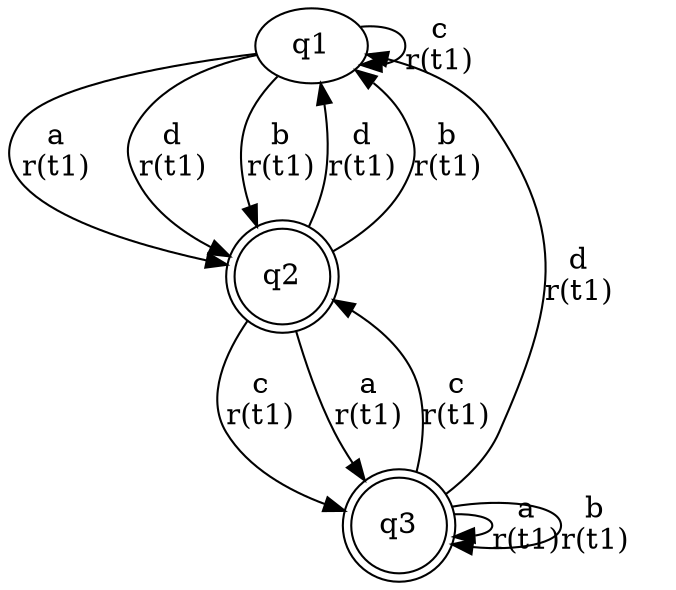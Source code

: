 digraph "tests_1/test13/solution301/solution" {
	q1[label=q1]
	q2[label=q2 shape=doublecircle]
	q3[label=q3 shape=doublecircle]
	q1 -> q2[label="a\nr(t1)\n"]
	q2 -> q3[label="c\nr(t1)\n"]
	q3 -> q3[label="a\nr(t1)\n"]
	q3 -> q2[label="c\nr(t1)\n"]
	q3 -> q3[label="b\nr(t1)\n"]
	q3 -> q1[label="d\nr(t1)\n"]
	q2 -> q1[label="d\nr(t1)\n"]
	q2 -> q3[label="a\nr(t1)\n"]
	q2 -> q1[label="b\nr(t1)\n"]
	q1 -> q1[label="c\nr(t1)\n"]
	q1 -> q2[label="d\nr(t1)\n"]
	q1 -> q2[label="b\nr(t1)\n"]
}
